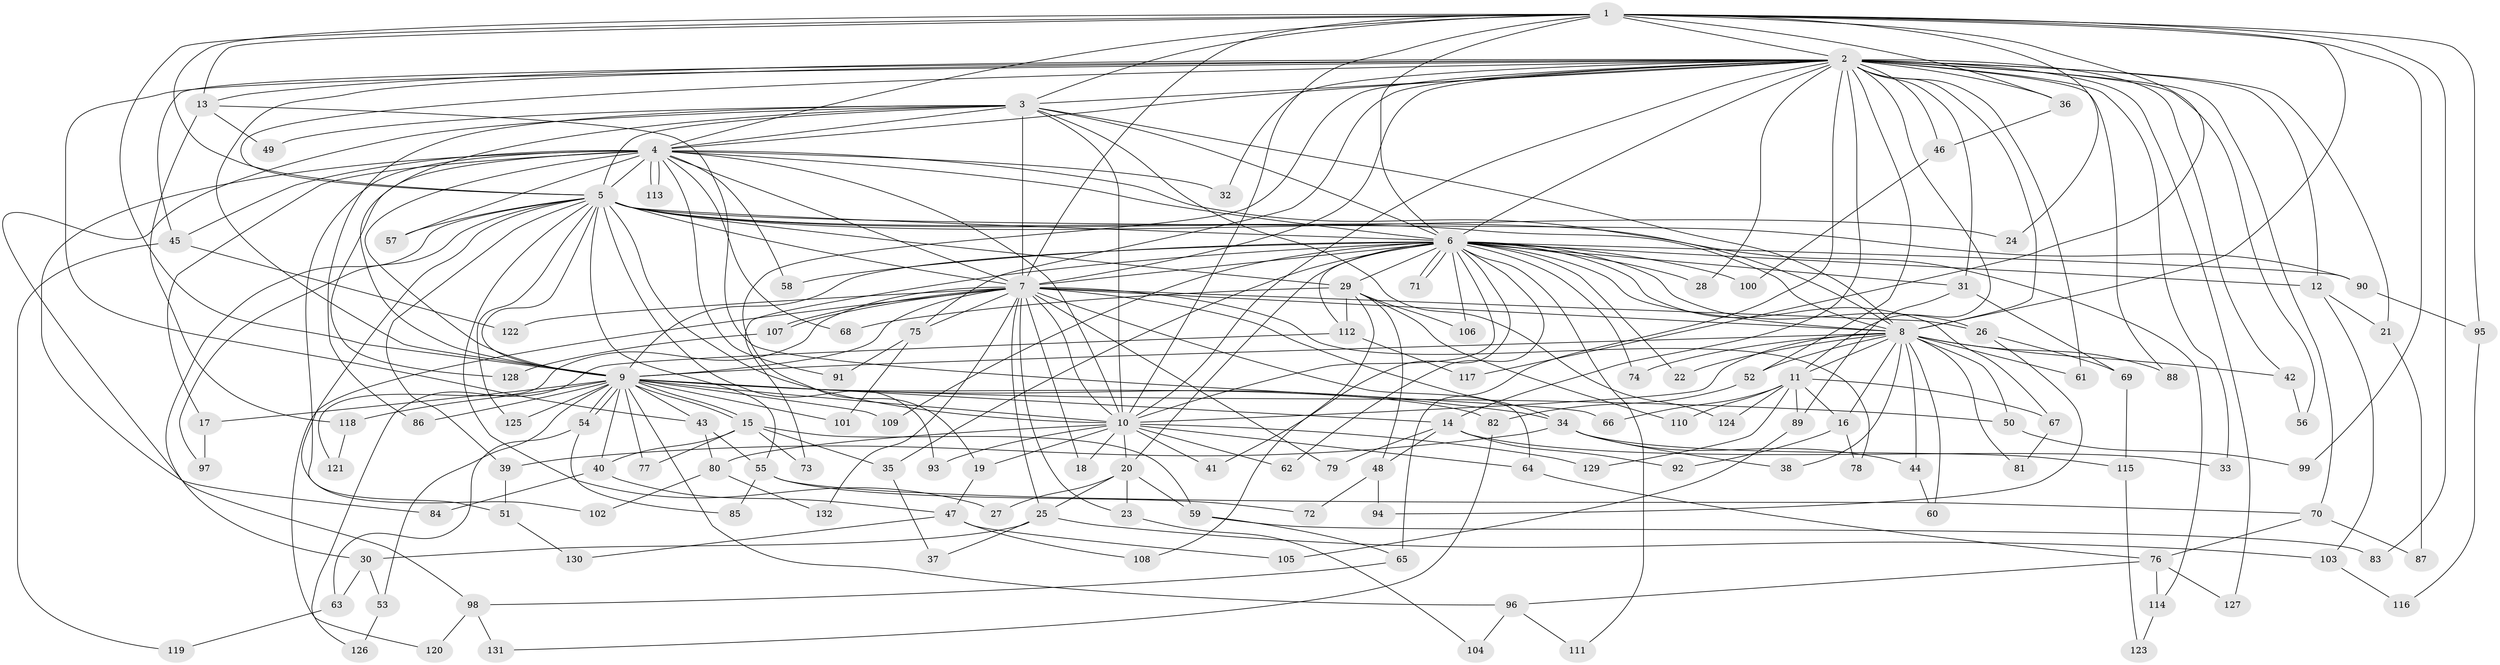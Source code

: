 // coarse degree distribution, {41: 0.019230769230769232, 39: 0.019230769230769232, 7: 0.019230769230769232, 3: 0.23076923076923078, 4: 0.07692307692307693, 9: 0.019230769230769232, 2: 0.5, 1: 0.09615384615384616, 5: 0.019230769230769232}
// Generated by graph-tools (version 1.1) at 2025/17/03/04/25 18:17:51]
// undirected, 132 vertices, 289 edges
graph export_dot {
graph [start="1"]
  node [color=gray90,style=filled];
  1;
  2;
  3;
  4;
  5;
  6;
  7;
  8;
  9;
  10;
  11;
  12;
  13;
  14;
  15;
  16;
  17;
  18;
  19;
  20;
  21;
  22;
  23;
  24;
  25;
  26;
  27;
  28;
  29;
  30;
  31;
  32;
  33;
  34;
  35;
  36;
  37;
  38;
  39;
  40;
  41;
  42;
  43;
  44;
  45;
  46;
  47;
  48;
  49;
  50;
  51;
  52;
  53;
  54;
  55;
  56;
  57;
  58;
  59;
  60;
  61;
  62;
  63;
  64;
  65;
  66;
  67;
  68;
  69;
  70;
  71;
  72;
  73;
  74;
  75;
  76;
  77;
  78;
  79;
  80;
  81;
  82;
  83;
  84;
  85;
  86;
  87;
  88;
  89;
  90;
  91;
  92;
  93;
  94;
  95;
  96;
  97;
  98;
  99;
  100;
  101;
  102;
  103;
  104;
  105;
  106;
  107;
  108;
  109;
  110;
  111;
  112;
  113;
  114;
  115;
  116;
  117;
  118;
  119;
  120;
  121;
  122;
  123;
  124;
  125;
  126;
  127;
  128;
  129;
  130;
  131;
  132;
  1 -- 2;
  1 -- 3;
  1 -- 4;
  1 -- 5;
  1 -- 6;
  1 -- 7;
  1 -- 8;
  1 -- 9;
  1 -- 10;
  1 -- 13;
  1 -- 24;
  1 -- 36;
  1 -- 83;
  1 -- 95;
  1 -- 99;
  1 -- 117;
  2 -- 3;
  2 -- 4;
  2 -- 5;
  2 -- 6;
  2 -- 7;
  2 -- 8;
  2 -- 9;
  2 -- 10;
  2 -- 11;
  2 -- 12;
  2 -- 13;
  2 -- 14;
  2 -- 19;
  2 -- 21;
  2 -- 28;
  2 -- 31;
  2 -- 32;
  2 -- 33;
  2 -- 36;
  2 -- 42;
  2 -- 43;
  2 -- 45;
  2 -- 46;
  2 -- 52;
  2 -- 56;
  2 -- 61;
  2 -- 65;
  2 -- 70;
  2 -- 75;
  2 -- 88;
  2 -- 127;
  3 -- 4;
  3 -- 5;
  3 -- 6;
  3 -- 7;
  3 -- 8;
  3 -- 9;
  3 -- 10;
  3 -- 49;
  3 -- 86;
  3 -- 98;
  3 -- 124;
  4 -- 5;
  4 -- 6;
  4 -- 7;
  4 -- 8;
  4 -- 9;
  4 -- 10;
  4 -- 17;
  4 -- 32;
  4 -- 45;
  4 -- 57;
  4 -- 58;
  4 -- 68;
  4 -- 84;
  4 -- 91;
  4 -- 102;
  4 -- 113;
  4 -- 113;
  4 -- 128;
  5 -- 6;
  5 -- 7;
  5 -- 8;
  5 -- 9;
  5 -- 10;
  5 -- 24;
  5 -- 27;
  5 -- 29;
  5 -- 30;
  5 -- 39;
  5 -- 51;
  5 -- 55;
  5 -- 57;
  5 -- 90;
  5 -- 93;
  5 -- 97;
  5 -- 114;
  5 -- 125;
  6 -- 7;
  6 -- 8;
  6 -- 9;
  6 -- 10;
  6 -- 12;
  6 -- 20;
  6 -- 22;
  6 -- 26;
  6 -- 28;
  6 -- 29;
  6 -- 31;
  6 -- 35;
  6 -- 41;
  6 -- 58;
  6 -- 62;
  6 -- 67;
  6 -- 71;
  6 -- 71;
  6 -- 73;
  6 -- 74;
  6 -- 90;
  6 -- 100;
  6 -- 106;
  6 -- 109;
  6 -- 111;
  6 -- 112;
  7 -- 8;
  7 -- 9;
  7 -- 10;
  7 -- 18;
  7 -- 23;
  7 -- 25;
  7 -- 26;
  7 -- 34;
  7 -- 64;
  7 -- 75;
  7 -- 78;
  7 -- 79;
  7 -- 107;
  7 -- 107;
  7 -- 120;
  7 -- 121;
  7 -- 122;
  7 -- 132;
  8 -- 9;
  8 -- 10;
  8 -- 11;
  8 -- 16;
  8 -- 22;
  8 -- 38;
  8 -- 42;
  8 -- 44;
  8 -- 50;
  8 -- 52;
  8 -- 60;
  8 -- 61;
  8 -- 74;
  8 -- 81;
  8 -- 88;
  9 -- 10;
  9 -- 14;
  9 -- 15;
  9 -- 15;
  9 -- 17;
  9 -- 34;
  9 -- 40;
  9 -- 43;
  9 -- 50;
  9 -- 53;
  9 -- 54;
  9 -- 54;
  9 -- 77;
  9 -- 82;
  9 -- 86;
  9 -- 96;
  9 -- 101;
  9 -- 109;
  9 -- 118;
  9 -- 125;
  10 -- 18;
  10 -- 19;
  10 -- 20;
  10 -- 41;
  10 -- 62;
  10 -- 64;
  10 -- 80;
  10 -- 93;
  10 -- 129;
  11 -- 16;
  11 -- 66;
  11 -- 67;
  11 -- 89;
  11 -- 110;
  11 -- 124;
  11 -- 129;
  12 -- 21;
  12 -- 103;
  13 -- 49;
  13 -- 66;
  13 -- 118;
  14 -- 33;
  14 -- 48;
  14 -- 79;
  14 -- 92;
  15 -- 35;
  15 -- 40;
  15 -- 59;
  15 -- 73;
  15 -- 77;
  16 -- 78;
  16 -- 92;
  17 -- 97;
  19 -- 47;
  20 -- 23;
  20 -- 25;
  20 -- 27;
  20 -- 59;
  21 -- 87;
  23 -- 104;
  25 -- 30;
  25 -- 37;
  25 -- 103;
  26 -- 69;
  26 -- 94;
  29 -- 48;
  29 -- 68;
  29 -- 106;
  29 -- 108;
  29 -- 110;
  29 -- 112;
  30 -- 53;
  30 -- 63;
  31 -- 69;
  31 -- 89;
  34 -- 38;
  34 -- 39;
  34 -- 44;
  34 -- 115;
  35 -- 37;
  36 -- 46;
  39 -- 51;
  40 -- 47;
  40 -- 84;
  42 -- 56;
  43 -- 55;
  43 -- 80;
  44 -- 60;
  45 -- 119;
  45 -- 122;
  46 -- 100;
  47 -- 105;
  47 -- 108;
  47 -- 130;
  48 -- 72;
  48 -- 94;
  50 -- 99;
  51 -- 130;
  52 -- 82;
  53 -- 126;
  54 -- 63;
  54 -- 85;
  55 -- 70;
  55 -- 72;
  55 -- 85;
  59 -- 65;
  59 -- 83;
  63 -- 119;
  64 -- 76;
  65 -- 98;
  67 -- 81;
  69 -- 115;
  70 -- 76;
  70 -- 87;
  75 -- 91;
  75 -- 101;
  76 -- 96;
  76 -- 114;
  76 -- 127;
  80 -- 102;
  80 -- 132;
  82 -- 131;
  89 -- 105;
  90 -- 95;
  95 -- 116;
  96 -- 104;
  96 -- 111;
  98 -- 120;
  98 -- 131;
  103 -- 116;
  107 -- 128;
  112 -- 117;
  112 -- 126;
  114 -- 123;
  115 -- 123;
  118 -- 121;
}

